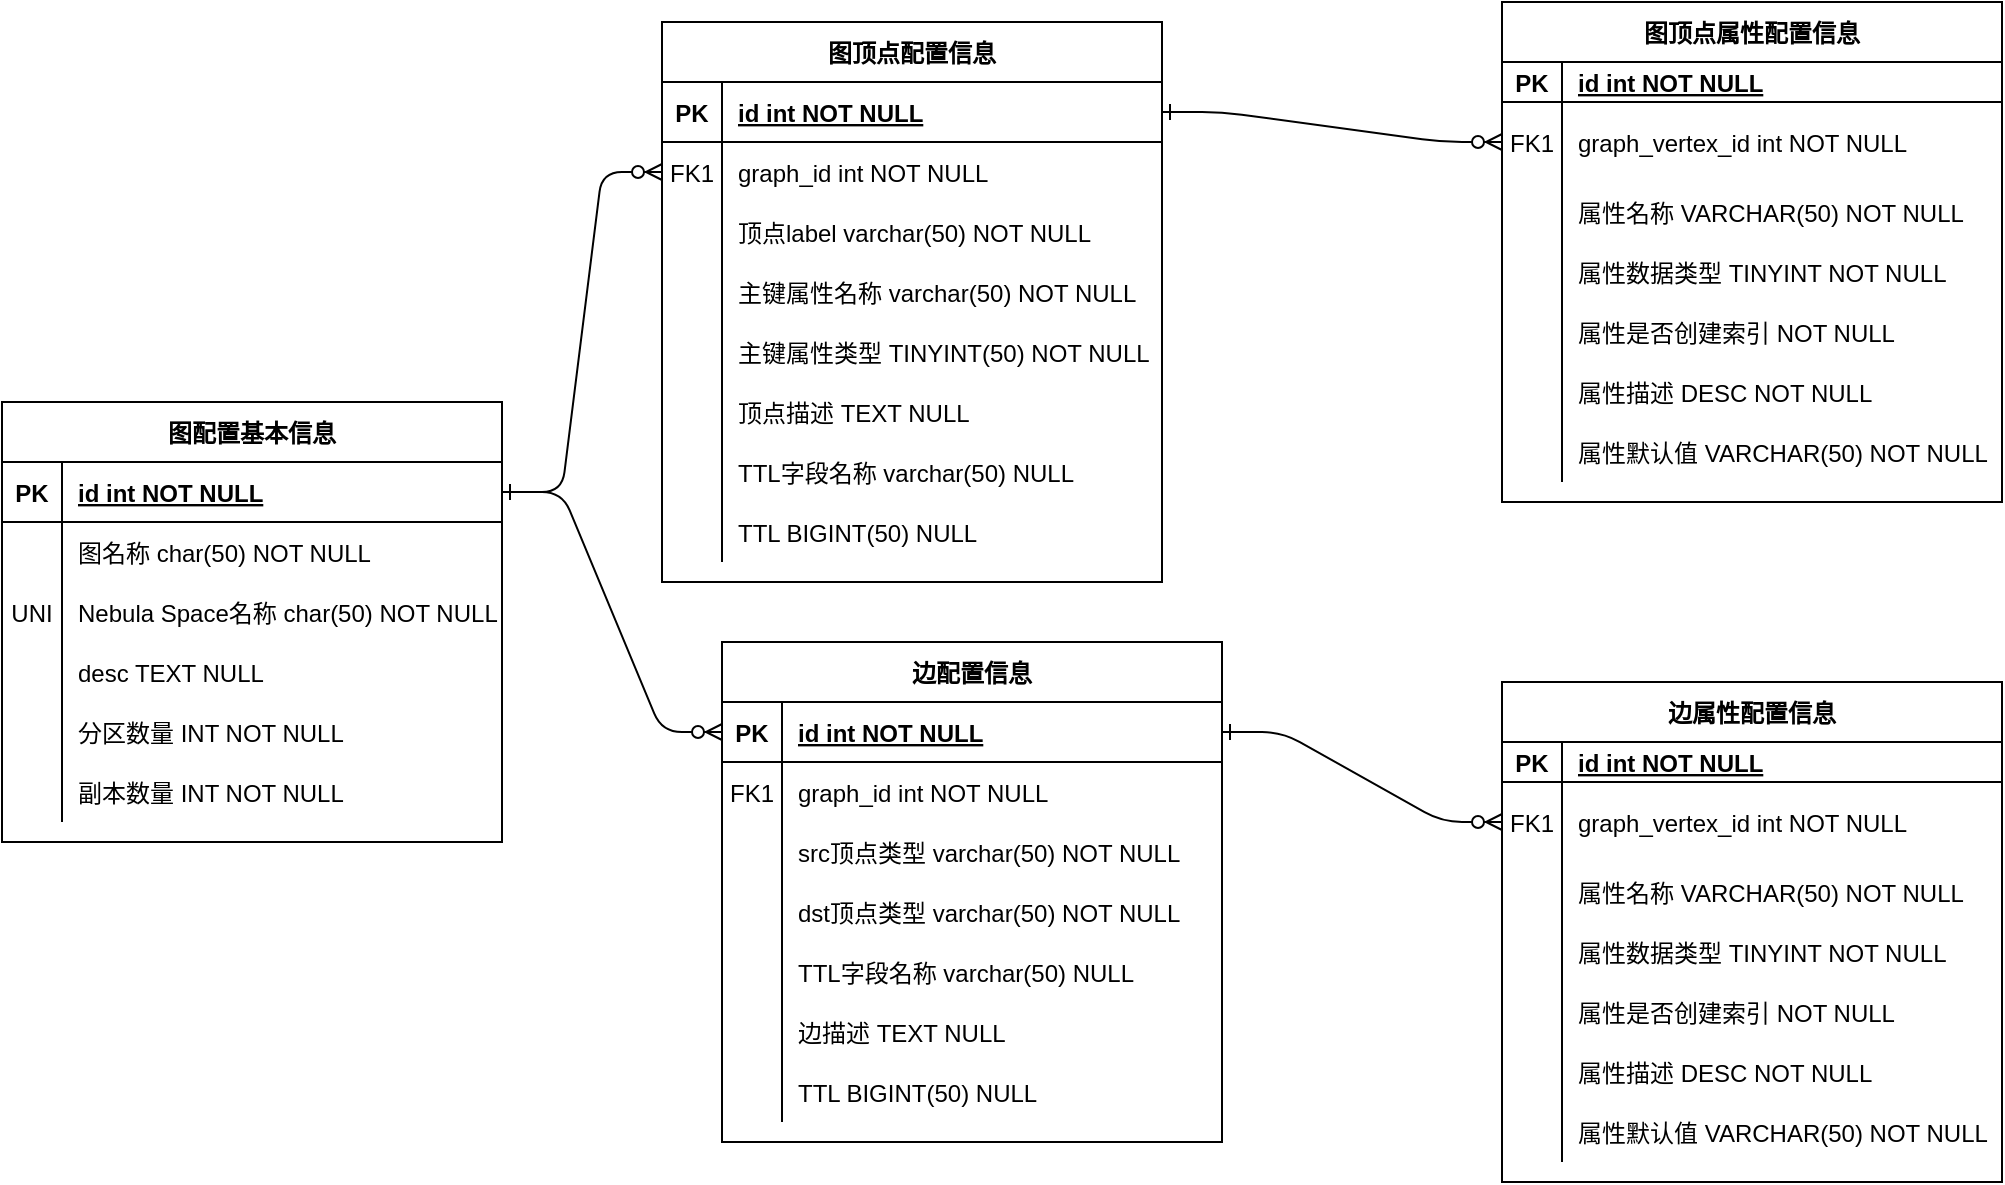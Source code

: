 <mxfile version="14.4.2" type="github">
  <diagram id="R2lEEEUBdFMjLlhIrx00" name="Page-1">
    <mxGraphModel dx="1038" dy="1648" grid="1" gridSize="10" guides="1" tooltips="1" connect="1" arrows="1" fold="1" page="1" pageScale="1" pageWidth="850" pageHeight="1100" math="0" shadow="0" extFonts="Permanent Marker^https://fonts.googleapis.com/css?family=Permanent+Marker">
      <root>
        <mxCell id="0" />
        <mxCell id="1" parent="0" />
        <mxCell id="C-vyLk0tnHw3VtMMgP7b-1" value="" style="edgeStyle=entityRelationEdgeStyle;endArrow=ERzeroToMany;startArrow=ERone;endFill=1;startFill=0;" parent="1" source="C-vyLk0tnHw3VtMMgP7b-24" target="C-vyLk0tnHw3VtMMgP7b-6" edge="1">
          <mxGeometry width="100" height="100" relative="1" as="geometry">
            <mxPoint x="340" y="720" as="sourcePoint" />
            <mxPoint x="440" y="620" as="targetPoint" />
          </mxGeometry>
        </mxCell>
        <mxCell id="C-vyLk0tnHw3VtMMgP7b-12" value="" style="edgeStyle=entityRelationEdgeStyle;endArrow=ERzeroToMany;startArrow=ERone;endFill=1;startFill=0;" parent="1" source="C-vyLk0tnHw3VtMMgP7b-3" target="C-vyLk0tnHw3VtMMgP7b-17" edge="1">
          <mxGeometry width="100" height="100" relative="1" as="geometry">
            <mxPoint x="400" y="180" as="sourcePoint" />
            <mxPoint x="460" y="205" as="targetPoint" />
          </mxGeometry>
        </mxCell>
        <mxCell id="C-vyLk0tnHw3VtMMgP7b-2" value="图顶点配置信息" style="shape=table;startSize=30;container=1;collapsible=1;childLayout=tableLayout;fixedRows=1;rowLines=0;fontStyle=1;align=center;resizeLast=1;" parent="1" vertex="1">
          <mxGeometry x="450" y="-70" width="250" height="280" as="geometry" />
        </mxCell>
        <mxCell id="C-vyLk0tnHw3VtMMgP7b-3" value="" style="shape=partialRectangle;collapsible=0;dropTarget=0;pointerEvents=0;fillColor=none;points=[[0,0.5],[1,0.5]];portConstraint=eastwest;top=0;left=0;right=0;bottom=1;" parent="C-vyLk0tnHw3VtMMgP7b-2" vertex="1">
          <mxGeometry y="30" width="250" height="30" as="geometry" />
        </mxCell>
        <mxCell id="C-vyLk0tnHw3VtMMgP7b-4" value="PK" style="shape=partialRectangle;overflow=hidden;connectable=0;fillColor=none;top=0;left=0;bottom=0;right=0;fontStyle=1;" parent="C-vyLk0tnHw3VtMMgP7b-3" vertex="1">
          <mxGeometry width="30" height="30" as="geometry" />
        </mxCell>
        <mxCell id="C-vyLk0tnHw3VtMMgP7b-5" value="id int NOT NULL " style="shape=partialRectangle;overflow=hidden;connectable=0;fillColor=none;top=0;left=0;bottom=0;right=0;align=left;spacingLeft=6;fontStyle=5;" parent="C-vyLk0tnHw3VtMMgP7b-3" vertex="1">
          <mxGeometry x="30" width="220" height="30" as="geometry" />
        </mxCell>
        <mxCell id="C-vyLk0tnHw3VtMMgP7b-6" value="" style="shape=partialRectangle;collapsible=0;dropTarget=0;pointerEvents=0;fillColor=none;points=[[0,0.5],[1,0.5]];portConstraint=eastwest;top=0;left=0;right=0;bottom=0;" parent="C-vyLk0tnHw3VtMMgP7b-2" vertex="1">
          <mxGeometry y="60" width="250" height="30" as="geometry" />
        </mxCell>
        <mxCell id="C-vyLk0tnHw3VtMMgP7b-7" value="FK1" style="shape=partialRectangle;overflow=hidden;connectable=0;fillColor=none;top=0;left=0;bottom=0;right=0;" parent="C-vyLk0tnHw3VtMMgP7b-6" vertex="1">
          <mxGeometry width="30" height="30" as="geometry" />
        </mxCell>
        <mxCell id="C-vyLk0tnHw3VtMMgP7b-8" value="graph_id int NOT NULL" style="shape=partialRectangle;overflow=hidden;connectable=0;fillColor=none;top=0;left=0;bottom=0;right=0;align=left;spacingLeft=6;" parent="C-vyLk0tnHw3VtMMgP7b-6" vertex="1">
          <mxGeometry x="30" width="220" height="30" as="geometry" />
        </mxCell>
        <mxCell id="C-vyLk0tnHw3VtMMgP7b-9" value="" style="shape=partialRectangle;collapsible=0;dropTarget=0;pointerEvents=0;fillColor=none;points=[[0,0.5],[1,0.5]];portConstraint=eastwest;top=0;left=0;right=0;bottom=0;" parent="C-vyLk0tnHw3VtMMgP7b-2" vertex="1">
          <mxGeometry y="90" width="250" height="30" as="geometry" />
        </mxCell>
        <mxCell id="C-vyLk0tnHw3VtMMgP7b-10" value="" style="shape=partialRectangle;overflow=hidden;connectable=0;fillColor=none;top=0;left=0;bottom=0;right=0;" parent="C-vyLk0tnHw3VtMMgP7b-9" vertex="1">
          <mxGeometry width="30" height="30" as="geometry" />
        </mxCell>
        <mxCell id="C-vyLk0tnHw3VtMMgP7b-11" value="顶点label varchar(50) NOT NULL" style="shape=partialRectangle;overflow=hidden;connectable=0;fillColor=none;top=0;left=0;bottom=0;right=0;align=left;spacingLeft=6;" parent="C-vyLk0tnHw3VtMMgP7b-9" vertex="1">
          <mxGeometry x="30" width="220" height="30" as="geometry" />
        </mxCell>
        <mxCell id="PWnILTYfE7JOogak_uvu-17" value="" style="shape=partialRectangle;collapsible=0;dropTarget=0;pointerEvents=0;fillColor=none;points=[[0,0.5],[1,0.5]];portConstraint=eastwest;top=0;left=0;right=0;bottom=0;" vertex="1" parent="C-vyLk0tnHw3VtMMgP7b-2">
          <mxGeometry y="120" width="250" height="30" as="geometry" />
        </mxCell>
        <mxCell id="PWnILTYfE7JOogak_uvu-18" value="" style="shape=partialRectangle;overflow=hidden;connectable=0;fillColor=none;top=0;left=0;bottom=0;right=0;" vertex="1" parent="PWnILTYfE7JOogak_uvu-17">
          <mxGeometry width="30" height="30" as="geometry" />
        </mxCell>
        <mxCell id="PWnILTYfE7JOogak_uvu-19" value="主键属性名称 varchar(50) NOT NULL" style="shape=partialRectangle;overflow=hidden;connectable=0;fillColor=none;top=0;left=0;bottom=0;right=0;align=left;spacingLeft=6;" vertex="1" parent="PWnILTYfE7JOogak_uvu-17">
          <mxGeometry x="30" width="220" height="30" as="geometry" />
        </mxCell>
        <mxCell id="PWnILTYfE7JOogak_uvu-20" value="" style="shape=partialRectangle;collapsible=0;dropTarget=0;pointerEvents=0;fillColor=none;points=[[0,0.5],[1,0.5]];portConstraint=eastwest;top=0;left=0;right=0;bottom=0;" vertex="1" parent="C-vyLk0tnHw3VtMMgP7b-2">
          <mxGeometry y="150" width="250" height="30" as="geometry" />
        </mxCell>
        <mxCell id="PWnILTYfE7JOogak_uvu-21" value="" style="shape=partialRectangle;overflow=hidden;connectable=0;fillColor=none;top=0;left=0;bottom=0;right=0;" vertex="1" parent="PWnILTYfE7JOogak_uvu-20">
          <mxGeometry width="30" height="30" as="geometry" />
        </mxCell>
        <mxCell id="PWnILTYfE7JOogak_uvu-22" value="主键属性类型 TINYINT(50) NOT NULL" style="shape=partialRectangle;overflow=hidden;connectable=0;fillColor=none;top=0;left=0;bottom=0;right=0;align=left;spacingLeft=6;" vertex="1" parent="PWnILTYfE7JOogak_uvu-20">
          <mxGeometry x="30" width="220" height="30" as="geometry" />
        </mxCell>
        <mxCell id="PWnILTYfE7JOogak_uvu-23" value="" style="shape=partialRectangle;collapsible=0;dropTarget=0;pointerEvents=0;fillColor=none;points=[[0,0.5],[1,0.5]];portConstraint=eastwest;top=0;left=0;right=0;bottom=0;" vertex="1" parent="C-vyLk0tnHw3VtMMgP7b-2">
          <mxGeometry y="180" width="250" height="30" as="geometry" />
        </mxCell>
        <mxCell id="PWnILTYfE7JOogak_uvu-24" value="" style="shape=partialRectangle;overflow=hidden;connectable=0;fillColor=none;top=0;left=0;bottom=0;right=0;" vertex="1" parent="PWnILTYfE7JOogak_uvu-23">
          <mxGeometry width="30" height="30" as="geometry" />
        </mxCell>
        <mxCell id="PWnILTYfE7JOogak_uvu-25" value="顶点描述 TEXT NULL" style="shape=partialRectangle;overflow=hidden;connectable=0;fillColor=none;top=0;left=0;bottom=0;right=0;align=left;spacingLeft=6;" vertex="1" parent="PWnILTYfE7JOogak_uvu-23">
          <mxGeometry x="30" width="220" height="30" as="geometry" />
        </mxCell>
        <mxCell id="PWnILTYfE7JOogak_uvu-88" value="" style="shape=partialRectangle;collapsible=0;dropTarget=0;pointerEvents=0;fillColor=none;points=[[0,0.5],[1,0.5]];portConstraint=eastwest;top=0;left=0;right=0;bottom=0;" vertex="1" parent="C-vyLk0tnHw3VtMMgP7b-2">
          <mxGeometry y="210" width="250" height="30" as="geometry" />
        </mxCell>
        <mxCell id="PWnILTYfE7JOogak_uvu-89" value="" style="shape=partialRectangle;overflow=hidden;connectable=0;fillColor=none;top=0;left=0;bottom=0;right=0;" vertex="1" parent="PWnILTYfE7JOogak_uvu-88">
          <mxGeometry width="30" height="30" as="geometry" />
        </mxCell>
        <mxCell id="PWnILTYfE7JOogak_uvu-90" value="TTL字段名称 varchar(50) NULL" style="shape=partialRectangle;overflow=hidden;connectable=0;fillColor=none;top=0;left=0;bottom=0;right=0;align=left;spacingLeft=6;" vertex="1" parent="PWnILTYfE7JOogak_uvu-88">
          <mxGeometry x="30" width="220" height="30" as="geometry" />
        </mxCell>
        <mxCell id="PWnILTYfE7JOogak_uvu-91" value="" style="shape=partialRectangle;collapsible=0;dropTarget=0;pointerEvents=0;fillColor=none;points=[[0,0.5],[1,0.5]];portConstraint=eastwest;top=0;left=0;right=0;bottom=0;" vertex="1" parent="C-vyLk0tnHw3VtMMgP7b-2">
          <mxGeometry y="240" width="250" height="30" as="geometry" />
        </mxCell>
        <mxCell id="PWnILTYfE7JOogak_uvu-92" value="" style="shape=partialRectangle;overflow=hidden;connectable=0;fillColor=none;top=0;left=0;bottom=0;right=0;" vertex="1" parent="PWnILTYfE7JOogak_uvu-91">
          <mxGeometry width="30" height="30" as="geometry" />
        </mxCell>
        <mxCell id="PWnILTYfE7JOogak_uvu-93" value="TTL BIGINT(50) NULL" style="shape=partialRectangle;overflow=hidden;connectable=0;fillColor=none;top=0;left=0;bottom=0;right=0;align=left;spacingLeft=6;" vertex="1" parent="PWnILTYfE7JOogak_uvu-91">
          <mxGeometry x="30" width="220" height="30" as="geometry" />
        </mxCell>
        <mxCell id="C-vyLk0tnHw3VtMMgP7b-13" value="图顶点属性配置信息" style="shape=table;startSize=30;container=1;collapsible=1;childLayout=tableLayout;fixedRows=1;rowLines=0;fontStyle=1;align=center;resizeLast=1;" parent="1" vertex="1">
          <mxGeometry x="870" y="-80" width="250" height="250" as="geometry" />
        </mxCell>
        <mxCell id="C-vyLk0tnHw3VtMMgP7b-14" value="" style="shape=partialRectangle;collapsible=0;dropTarget=0;pointerEvents=0;fillColor=none;points=[[0,0.5],[1,0.5]];portConstraint=eastwest;top=0;left=0;right=0;bottom=1;" parent="C-vyLk0tnHw3VtMMgP7b-13" vertex="1">
          <mxGeometry y="30" width="250" height="20" as="geometry" />
        </mxCell>
        <mxCell id="C-vyLk0tnHw3VtMMgP7b-15" value="PK" style="shape=partialRectangle;overflow=hidden;connectable=0;fillColor=none;top=0;left=0;bottom=0;right=0;fontStyle=1;" parent="C-vyLk0tnHw3VtMMgP7b-14" vertex="1">
          <mxGeometry width="30" height="20" as="geometry" />
        </mxCell>
        <mxCell id="C-vyLk0tnHw3VtMMgP7b-16" value="id int NOT NULL " style="shape=partialRectangle;overflow=hidden;connectable=0;fillColor=none;top=0;left=0;bottom=0;right=0;align=left;spacingLeft=6;fontStyle=5;" parent="C-vyLk0tnHw3VtMMgP7b-14" vertex="1">
          <mxGeometry x="30" width="220" height="20" as="geometry" />
        </mxCell>
        <mxCell id="C-vyLk0tnHw3VtMMgP7b-17" value="" style="shape=partialRectangle;collapsible=0;dropTarget=0;pointerEvents=0;fillColor=none;points=[[0,0.5],[1,0.5]];portConstraint=eastwest;top=0;left=0;right=0;bottom=0;" parent="C-vyLk0tnHw3VtMMgP7b-13" vertex="1">
          <mxGeometry y="50" width="250" height="40" as="geometry" />
        </mxCell>
        <mxCell id="C-vyLk0tnHw3VtMMgP7b-18" value="FK1" style="shape=partialRectangle;overflow=hidden;connectable=0;fillColor=none;top=0;left=0;bottom=0;right=0;" parent="C-vyLk0tnHw3VtMMgP7b-17" vertex="1">
          <mxGeometry width="30" height="40" as="geometry" />
        </mxCell>
        <mxCell id="C-vyLk0tnHw3VtMMgP7b-19" value="graph_vertex_id int NOT NULL" style="shape=partialRectangle;overflow=hidden;connectable=0;fillColor=none;top=0;left=0;bottom=0;right=0;align=left;spacingLeft=6;" parent="C-vyLk0tnHw3VtMMgP7b-17" vertex="1">
          <mxGeometry x="30" width="220" height="40" as="geometry" />
        </mxCell>
        <mxCell id="C-vyLk0tnHw3VtMMgP7b-20" value="" style="shape=partialRectangle;collapsible=0;dropTarget=0;pointerEvents=0;fillColor=none;points=[[0,0.5],[1,0.5]];portConstraint=eastwest;top=0;left=0;right=0;bottom=0;" parent="C-vyLk0tnHw3VtMMgP7b-13" vertex="1">
          <mxGeometry y="90" width="250" height="30" as="geometry" />
        </mxCell>
        <mxCell id="C-vyLk0tnHw3VtMMgP7b-21" value="" style="shape=partialRectangle;overflow=hidden;connectable=0;fillColor=none;top=0;left=0;bottom=0;right=0;" parent="C-vyLk0tnHw3VtMMgP7b-20" vertex="1">
          <mxGeometry width="30" height="30" as="geometry" />
        </mxCell>
        <mxCell id="C-vyLk0tnHw3VtMMgP7b-22" value="属性名称 VARCHAR(50) NOT NULL" style="shape=partialRectangle;overflow=hidden;connectable=0;fillColor=none;top=0;left=0;bottom=0;right=0;align=left;spacingLeft=6;" parent="C-vyLk0tnHw3VtMMgP7b-20" vertex="1">
          <mxGeometry x="30" width="220" height="30" as="geometry" />
        </mxCell>
        <mxCell id="PWnILTYfE7JOogak_uvu-26" value="" style="shape=partialRectangle;collapsible=0;dropTarget=0;pointerEvents=0;fillColor=none;points=[[0,0.5],[1,0.5]];portConstraint=eastwest;top=0;left=0;right=0;bottom=0;" vertex="1" parent="C-vyLk0tnHw3VtMMgP7b-13">
          <mxGeometry y="120" width="250" height="30" as="geometry" />
        </mxCell>
        <mxCell id="PWnILTYfE7JOogak_uvu-27" value="" style="shape=partialRectangle;overflow=hidden;connectable=0;fillColor=none;top=0;left=0;bottom=0;right=0;" vertex="1" parent="PWnILTYfE7JOogak_uvu-26">
          <mxGeometry width="30" height="30" as="geometry" />
        </mxCell>
        <mxCell id="PWnILTYfE7JOogak_uvu-28" value="属性数据类型 TINYINT NOT NULL" style="shape=partialRectangle;overflow=hidden;connectable=0;fillColor=none;top=0;left=0;bottom=0;right=0;align=left;spacingLeft=6;" vertex="1" parent="PWnILTYfE7JOogak_uvu-26">
          <mxGeometry x="30" width="220" height="30" as="geometry" />
        </mxCell>
        <mxCell id="PWnILTYfE7JOogak_uvu-29" value="" style="shape=partialRectangle;collapsible=0;dropTarget=0;pointerEvents=0;fillColor=none;points=[[0,0.5],[1,0.5]];portConstraint=eastwest;top=0;left=0;right=0;bottom=0;" vertex="1" parent="C-vyLk0tnHw3VtMMgP7b-13">
          <mxGeometry y="150" width="250" height="30" as="geometry" />
        </mxCell>
        <mxCell id="PWnILTYfE7JOogak_uvu-30" value="" style="shape=partialRectangle;overflow=hidden;connectable=0;fillColor=none;top=0;left=0;bottom=0;right=0;" vertex="1" parent="PWnILTYfE7JOogak_uvu-29">
          <mxGeometry width="30" height="30" as="geometry" />
        </mxCell>
        <mxCell id="PWnILTYfE7JOogak_uvu-31" value="属性是否创建索引 NOT NULL" style="shape=partialRectangle;overflow=hidden;connectable=0;fillColor=none;top=0;left=0;bottom=0;right=0;align=left;spacingLeft=6;" vertex="1" parent="PWnILTYfE7JOogak_uvu-29">
          <mxGeometry x="30" width="220" height="30" as="geometry" />
        </mxCell>
        <mxCell id="PWnILTYfE7JOogak_uvu-32" value="" style="shape=partialRectangle;collapsible=0;dropTarget=0;pointerEvents=0;fillColor=none;points=[[0,0.5],[1,0.5]];portConstraint=eastwest;top=0;left=0;right=0;bottom=0;" vertex="1" parent="C-vyLk0tnHw3VtMMgP7b-13">
          <mxGeometry y="180" width="250" height="30" as="geometry" />
        </mxCell>
        <mxCell id="PWnILTYfE7JOogak_uvu-33" value="" style="shape=partialRectangle;overflow=hidden;connectable=0;fillColor=none;top=0;left=0;bottom=0;right=0;" vertex="1" parent="PWnILTYfE7JOogak_uvu-32">
          <mxGeometry width="30" height="30" as="geometry" />
        </mxCell>
        <mxCell id="PWnILTYfE7JOogak_uvu-34" value="属性描述 DESC NOT NULL" style="shape=partialRectangle;overflow=hidden;connectable=0;fillColor=none;top=0;left=0;bottom=0;right=0;align=left;spacingLeft=6;" vertex="1" parent="PWnILTYfE7JOogak_uvu-32">
          <mxGeometry x="30" width="220" height="30" as="geometry" />
        </mxCell>
        <mxCell id="PWnILTYfE7JOogak_uvu-94" value="" style="shape=partialRectangle;collapsible=0;dropTarget=0;pointerEvents=0;fillColor=none;points=[[0,0.5],[1,0.5]];portConstraint=eastwest;top=0;left=0;right=0;bottom=0;" vertex="1" parent="C-vyLk0tnHw3VtMMgP7b-13">
          <mxGeometry y="210" width="250" height="30" as="geometry" />
        </mxCell>
        <mxCell id="PWnILTYfE7JOogak_uvu-95" value="" style="shape=partialRectangle;overflow=hidden;connectable=0;fillColor=none;top=0;left=0;bottom=0;right=0;" vertex="1" parent="PWnILTYfE7JOogak_uvu-94">
          <mxGeometry width="30" height="30" as="geometry" />
        </mxCell>
        <mxCell id="PWnILTYfE7JOogak_uvu-96" value="属性默认值 VARCHAR(50) NOT NULL" style="shape=partialRectangle;overflow=hidden;connectable=0;fillColor=none;top=0;left=0;bottom=0;right=0;align=left;spacingLeft=6;" vertex="1" parent="PWnILTYfE7JOogak_uvu-94">
          <mxGeometry x="30" width="220" height="30" as="geometry" />
        </mxCell>
        <mxCell id="C-vyLk0tnHw3VtMMgP7b-23" value="图配置基本信息" style="shape=table;startSize=30;container=1;collapsible=1;childLayout=tableLayout;fixedRows=1;rowLines=0;fontStyle=1;align=center;resizeLast=1;" parent="1" vertex="1">
          <mxGeometry x="120" y="120" width="250" height="220" as="geometry" />
        </mxCell>
        <mxCell id="C-vyLk0tnHw3VtMMgP7b-24" value="" style="shape=partialRectangle;collapsible=0;dropTarget=0;pointerEvents=0;fillColor=none;points=[[0,0.5],[1,0.5]];portConstraint=eastwest;top=0;left=0;right=0;bottom=1;" parent="C-vyLk0tnHw3VtMMgP7b-23" vertex="1">
          <mxGeometry y="30" width="250" height="30" as="geometry" />
        </mxCell>
        <mxCell id="C-vyLk0tnHw3VtMMgP7b-25" value="PK" style="shape=partialRectangle;overflow=hidden;connectable=0;fillColor=none;top=0;left=0;bottom=0;right=0;fontStyle=1;" parent="C-vyLk0tnHw3VtMMgP7b-24" vertex="1">
          <mxGeometry width="30" height="30" as="geometry" />
        </mxCell>
        <mxCell id="C-vyLk0tnHw3VtMMgP7b-26" value="id int NOT NULL " style="shape=partialRectangle;overflow=hidden;connectable=0;fillColor=none;top=0;left=0;bottom=0;right=0;align=left;spacingLeft=6;fontStyle=5;" parent="C-vyLk0tnHw3VtMMgP7b-24" vertex="1">
          <mxGeometry x="30" width="220" height="30" as="geometry" />
        </mxCell>
        <mxCell id="C-vyLk0tnHw3VtMMgP7b-27" value="" style="shape=partialRectangle;collapsible=0;dropTarget=0;pointerEvents=0;fillColor=none;points=[[0,0.5],[1,0.5]];portConstraint=eastwest;top=0;left=0;right=0;bottom=0;" parent="C-vyLk0tnHw3VtMMgP7b-23" vertex="1">
          <mxGeometry y="60" width="250" height="30" as="geometry" />
        </mxCell>
        <mxCell id="C-vyLk0tnHw3VtMMgP7b-28" value="" style="shape=partialRectangle;overflow=hidden;connectable=0;fillColor=none;top=0;left=0;bottom=0;right=0;" parent="C-vyLk0tnHw3VtMMgP7b-27" vertex="1">
          <mxGeometry width="30" height="30" as="geometry" />
        </mxCell>
        <mxCell id="C-vyLk0tnHw3VtMMgP7b-29" value="图名称 char(50) NOT NULL" style="shape=partialRectangle;overflow=hidden;connectable=0;fillColor=none;top=0;left=0;bottom=0;right=0;align=left;spacingLeft=6;" parent="C-vyLk0tnHw3VtMMgP7b-27" vertex="1">
          <mxGeometry x="30" width="220" height="30" as="geometry" />
        </mxCell>
        <mxCell id="PWnILTYfE7JOogak_uvu-1" value="" style="shape=partialRectangle;collapsible=0;dropTarget=0;pointerEvents=0;fillColor=none;points=[[0,0.5],[1,0.5]];portConstraint=eastwest;top=0;left=0;right=0;bottom=0;" vertex="1" parent="C-vyLk0tnHw3VtMMgP7b-23">
          <mxGeometry y="90" width="250" height="30" as="geometry" />
        </mxCell>
        <mxCell id="PWnILTYfE7JOogak_uvu-2" value="UNI" style="shape=partialRectangle;overflow=hidden;connectable=0;fillColor=none;top=0;left=0;bottom=0;right=0;" vertex="1" parent="PWnILTYfE7JOogak_uvu-1">
          <mxGeometry width="30" height="30" as="geometry" />
        </mxCell>
        <mxCell id="PWnILTYfE7JOogak_uvu-3" value="Nebula Space名称 char(50) NOT NULL" style="shape=partialRectangle;overflow=hidden;connectable=0;fillColor=none;top=0;left=0;bottom=0;right=0;align=left;spacingLeft=6;" vertex="1" parent="PWnILTYfE7JOogak_uvu-1">
          <mxGeometry x="30" width="220" height="30" as="geometry" />
        </mxCell>
        <mxCell id="PWnILTYfE7JOogak_uvu-4" value="" style="shape=partialRectangle;collapsible=0;dropTarget=0;pointerEvents=0;fillColor=none;points=[[0,0.5],[1,0.5]];portConstraint=eastwest;top=0;left=0;right=0;bottom=0;" vertex="1" parent="C-vyLk0tnHw3VtMMgP7b-23">
          <mxGeometry y="120" width="250" height="30" as="geometry" />
        </mxCell>
        <mxCell id="PWnILTYfE7JOogak_uvu-5" value="" style="shape=partialRectangle;overflow=hidden;connectable=0;fillColor=none;top=0;left=0;bottom=0;right=0;" vertex="1" parent="PWnILTYfE7JOogak_uvu-4">
          <mxGeometry width="30" height="30" as="geometry" />
        </mxCell>
        <mxCell id="PWnILTYfE7JOogak_uvu-6" value="desc TEXT NULL" style="shape=partialRectangle;overflow=hidden;connectable=0;fillColor=none;top=0;left=0;bottom=0;right=0;align=left;spacingLeft=6;" vertex="1" parent="PWnILTYfE7JOogak_uvu-4">
          <mxGeometry x="30" width="220" height="30" as="geometry" />
        </mxCell>
        <mxCell id="PWnILTYfE7JOogak_uvu-76" value="" style="shape=partialRectangle;collapsible=0;dropTarget=0;pointerEvents=0;fillColor=none;points=[[0,0.5],[1,0.5]];portConstraint=eastwest;top=0;left=0;right=0;bottom=0;" vertex="1" parent="C-vyLk0tnHw3VtMMgP7b-23">
          <mxGeometry y="150" width="250" height="30" as="geometry" />
        </mxCell>
        <mxCell id="PWnILTYfE7JOogak_uvu-77" value="" style="shape=partialRectangle;overflow=hidden;connectable=0;fillColor=none;top=0;left=0;bottom=0;right=0;" vertex="1" parent="PWnILTYfE7JOogak_uvu-76">
          <mxGeometry width="30" height="30" as="geometry" />
        </mxCell>
        <mxCell id="PWnILTYfE7JOogak_uvu-78" value="分区数量 INT NOT NULL" style="shape=partialRectangle;overflow=hidden;connectable=0;fillColor=none;top=0;left=0;bottom=0;right=0;align=left;spacingLeft=6;" vertex="1" parent="PWnILTYfE7JOogak_uvu-76">
          <mxGeometry x="30" width="220" height="30" as="geometry" />
        </mxCell>
        <mxCell id="PWnILTYfE7JOogak_uvu-79" value="" style="shape=partialRectangle;collapsible=0;dropTarget=0;pointerEvents=0;fillColor=none;points=[[0,0.5],[1,0.5]];portConstraint=eastwest;top=0;left=0;right=0;bottom=0;" vertex="1" parent="C-vyLk0tnHw3VtMMgP7b-23">
          <mxGeometry y="180" width="250" height="30" as="geometry" />
        </mxCell>
        <mxCell id="PWnILTYfE7JOogak_uvu-80" value="" style="shape=partialRectangle;overflow=hidden;connectable=0;fillColor=none;top=0;left=0;bottom=0;right=0;" vertex="1" parent="PWnILTYfE7JOogak_uvu-79">
          <mxGeometry width="30" height="30" as="geometry" />
        </mxCell>
        <mxCell id="PWnILTYfE7JOogak_uvu-81" value="副本数量 INT NOT NULL" style="shape=partialRectangle;overflow=hidden;connectable=0;fillColor=none;top=0;left=0;bottom=0;right=0;align=left;spacingLeft=6;" vertex="1" parent="PWnILTYfE7JOogak_uvu-79">
          <mxGeometry x="30" width="220" height="30" as="geometry" />
        </mxCell>
        <mxCell id="PWnILTYfE7JOogak_uvu-35" value="" style="edgeStyle=entityRelationEdgeStyle;endArrow=ERzeroToMany;startArrow=ERone;endFill=1;startFill=0;" edge="1" parent="1" source="PWnILTYfE7JOogak_uvu-37" target="PWnILTYfE7JOogak_uvu-59">
          <mxGeometry width="100" height="100" relative="1" as="geometry">
            <mxPoint x="390" y="470" as="sourcePoint" />
            <mxPoint x="450" y="495" as="targetPoint" />
          </mxGeometry>
        </mxCell>
        <mxCell id="PWnILTYfE7JOogak_uvu-36" value="边配置信息" style="shape=table;startSize=30;container=1;collapsible=1;childLayout=tableLayout;fixedRows=1;rowLines=0;fontStyle=1;align=center;resizeLast=1;" vertex="1" parent="1">
          <mxGeometry x="480" y="240" width="250" height="250" as="geometry" />
        </mxCell>
        <mxCell id="PWnILTYfE7JOogak_uvu-37" value="" style="shape=partialRectangle;collapsible=0;dropTarget=0;pointerEvents=0;fillColor=none;points=[[0,0.5],[1,0.5]];portConstraint=eastwest;top=0;left=0;right=0;bottom=1;" vertex="1" parent="PWnILTYfE7JOogak_uvu-36">
          <mxGeometry y="30" width="250" height="30" as="geometry" />
        </mxCell>
        <mxCell id="PWnILTYfE7JOogak_uvu-38" value="PK" style="shape=partialRectangle;overflow=hidden;connectable=0;fillColor=none;top=0;left=0;bottom=0;right=0;fontStyle=1;" vertex="1" parent="PWnILTYfE7JOogak_uvu-37">
          <mxGeometry width="30" height="30" as="geometry" />
        </mxCell>
        <mxCell id="PWnILTYfE7JOogak_uvu-39" value="id int NOT NULL " style="shape=partialRectangle;overflow=hidden;connectable=0;fillColor=none;top=0;left=0;bottom=0;right=0;align=left;spacingLeft=6;fontStyle=5;" vertex="1" parent="PWnILTYfE7JOogak_uvu-37">
          <mxGeometry x="30" width="220" height="30" as="geometry" />
        </mxCell>
        <mxCell id="PWnILTYfE7JOogak_uvu-40" value="" style="shape=partialRectangle;collapsible=0;dropTarget=0;pointerEvents=0;fillColor=none;points=[[0,0.5],[1,0.5]];portConstraint=eastwest;top=0;left=0;right=0;bottom=0;" vertex="1" parent="PWnILTYfE7JOogak_uvu-36">
          <mxGeometry y="60" width="250" height="30" as="geometry" />
        </mxCell>
        <mxCell id="PWnILTYfE7JOogak_uvu-41" value="FK1" style="shape=partialRectangle;overflow=hidden;connectable=0;fillColor=none;top=0;left=0;bottom=0;right=0;" vertex="1" parent="PWnILTYfE7JOogak_uvu-40">
          <mxGeometry width="30" height="30" as="geometry" />
        </mxCell>
        <mxCell id="PWnILTYfE7JOogak_uvu-42" value="graph_id int NOT NULL" style="shape=partialRectangle;overflow=hidden;connectable=0;fillColor=none;top=0;left=0;bottom=0;right=0;align=left;spacingLeft=6;" vertex="1" parent="PWnILTYfE7JOogak_uvu-40">
          <mxGeometry x="30" width="220" height="30" as="geometry" />
        </mxCell>
        <mxCell id="PWnILTYfE7JOogak_uvu-43" value="" style="shape=partialRectangle;collapsible=0;dropTarget=0;pointerEvents=0;fillColor=none;points=[[0,0.5],[1,0.5]];portConstraint=eastwest;top=0;left=0;right=0;bottom=0;" vertex="1" parent="PWnILTYfE7JOogak_uvu-36">
          <mxGeometry y="90" width="250" height="30" as="geometry" />
        </mxCell>
        <mxCell id="PWnILTYfE7JOogak_uvu-44" value="" style="shape=partialRectangle;overflow=hidden;connectable=0;fillColor=none;top=0;left=0;bottom=0;right=0;" vertex="1" parent="PWnILTYfE7JOogak_uvu-43">
          <mxGeometry width="30" height="30" as="geometry" />
        </mxCell>
        <mxCell id="PWnILTYfE7JOogak_uvu-45" value="src顶点类型 varchar(50) NOT NULL" style="shape=partialRectangle;overflow=hidden;connectable=0;fillColor=none;top=0;left=0;bottom=0;right=0;align=left;spacingLeft=6;" vertex="1" parent="PWnILTYfE7JOogak_uvu-43">
          <mxGeometry x="30" width="220" height="30" as="geometry" />
        </mxCell>
        <mxCell id="PWnILTYfE7JOogak_uvu-46" value="" style="shape=partialRectangle;collapsible=0;dropTarget=0;pointerEvents=0;fillColor=none;points=[[0,0.5],[1,0.5]];portConstraint=eastwest;top=0;left=0;right=0;bottom=0;" vertex="1" parent="PWnILTYfE7JOogak_uvu-36">
          <mxGeometry y="120" width="250" height="30" as="geometry" />
        </mxCell>
        <mxCell id="PWnILTYfE7JOogak_uvu-47" value="" style="shape=partialRectangle;overflow=hidden;connectable=0;fillColor=none;top=0;left=0;bottom=0;right=0;" vertex="1" parent="PWnILTYfE7JOogak_uvu-46">
          <mxGeometry width="30" height="30" as="geometry" />
        </mxCell>
        <mxCell id="PWnILTYfE7JOogak_uvu-48" value="dst顶点类型 varchar(50) NOT NULL" style="shape=partialRectangle;overflow=hidden;connectable=0;fillColor=none;top=0;left=0;bottom=0;right=0;align=left;spacingLeft=6;" vertex="1" parent="PWnILTYfE7JOogak_uvu-46">
          <mxGeometry x="30" width="220" height="30" as="geometry" />
        </mxCell>
        <mxCell id="PWnILTYfE7JOogak_uvu-49" value="" style="shape=partialRectangle;collapsible=0;dropTarget=0;pointerEvents=0;fillColor=none;points=[[0,0.5],[1,0.5]];portConstraint=eastwest;top=0;left=0;right=0;bottom=0;" vertex="1" parent="PWnILTYfE7JOogak_uvu-36">
          <mxGeometry y="150" width="250" height="30" as="geometry" />
        </mxCell>
        <mxCell id="PWnILTYfE7JOogak_uvu-50" value="" style="shape=partialRectangle;overflow=hidden;connectable=0;fillColor=none;top=0;left=0;bottom=0;right=0;" vertex="1" parent="PWnILTYfE7JOogak_uvu-49">
          <mxGeometry width="30" height="30" as="geometry" />
        </mxCell>
        <mxCell id="PWnILTYfE7JOogak_uvu-51" value="TTL字段名称 varchar(50) NULL" style="shape=partialRectangle;overflow=hidden;connectable=0;fillColor=none;top=0;left=0;bottom=0;right=0;align=left;spacingLeft=6;" vertex="1" parent="PWnILTYfE7JOogak_uvu-49">
          <mxGeometry x="30" width="220" height="30" as="geometry" />
        </mxCell>
        <mxCell id="PWnILTYfE7JOogak_uvu-52" value="" style="shape=partialRectangle;collapsible=0;dropTarget=0;pointerEvents=0;fillColor=none;points=[[0,0.5],[1,0.5]];portConstraint=eastwest;top=0;left=0;right=0;bottom=0;" vertex="1" parent="PWnILTYfE7JOogak_uvu-36">
          <mxGeometry y="180" width="250" height="30" as="geometry" />
        </mxCell>
        <mxCell id="PWnILTYfE7JOogak_uvu-53" value="" style="shape=partialRectangle;overflow=hidden;connectable=0;fillColor=none;top=0;left=0;bottom=0;right=0;" vertex="1" parent="PWnILTYfE7JOogak_uvu-52">
          <mxGeometry width="30" height="30" as="geometry" />
        </mxCell>
        <mxCell id="PWnILTYfE7JOogak_uvu-54" value="边描述 TEXT NULL" style="shape=partialRectangle;overflow=hidden;connectable=0;fillColor=none;top=0;left=0;bottom=0;right=0;align=left;spacingLeft=6;" vertex="1" parent="PWnILTYfE7JOogak_uvu-52">
          <mxGeometry x="30" width="220" height="30" as="geometry" />
        </mxCell>
        <mxCell id="PWnILTYfE7JOogak_uvu-82" value="" style="shape=partialRectangle;collapsible=0;dropTarget=0;pointerEvents=0;fillColor=none;points=[[0,0.5],[1,0.5]];portConstraint=eastwest;top=0;left=0;right=0;bottom=0;" vertex="1" parent="PWnILTYfE7JOogak_uvu-36">
          <mxGeometry y="210" width="250" height="30" as="geometry" />
        </mxCell>
        <mxCell id="PWnILTYfE7JOogak_uvu-83" value="" style="shape=partialRectangle;overflow=hidden;connectable=0;fillColor=none;top=0;left=0;bottom=0;right=0;" vertex="1" parent="PWnILTYfE7JOogak_uvu-82">
          <mxGeometry width="30" height="30" as="geometry" />
        </mxCell>
        <mxCell id="PWnILTYfE7JOogak_uvu-84" value="TTL BIGINT(50) NULL" style="shape=partialRectangle;overflow=hidden;connectable=0;fillColor=none;top=0;left=0;bottom=0;right=0;align=left;spacingLeft=6;" vertex="1" parent="PWnILTYfE7JOogak_uvu-82">
          <mxGeometry x="30" width="220" height="30" as="geometry" />
        </mxCell>
        <mxCell id="PWnILTYfE7JOogak_uvu-55" value="边属性配置信息" style="shape=table;startSize=30;container=1;collapsible=1;childLayout=tableLayout;fixedRows=1;rowLines=0;fontStyle=1;align=center;resizeLast=1;" vertex="1" parent="1">
          <mxGeometry x="870" y="260" width="250" height="250" as="geometry" />
        </mxCell>
        <mxCell id="PWnILTYfE7JOogak_uvu-56" value="" style="shape=partialRectangle;collapsible=0;dropTarget=0;pointerEvents=0;fillColor=none;points=[[0,0.5],[1,0.5]];portConstraint=eastwest;top=0;left=0;right=0;bottom=1;" vertex="1" parent="PWnILTYfE7JOogak_uvu-55">
          <mxGeometry y="30" width="250" height="20" as="geometry" />
        </mxCell>
        <mxCell id="PWnILTYfE7JOogak_uvu-57" value="PK" style="shape=partialRectangle;overflow=hidden;connectable=0;fillColor=none;top=0;left=0;bottom=0;right=0;fontStyle=1;" vertex="1" parent="PWnILTYfE7JOogak_uvu-56">
          <mxGeometry width="30" height="20" as="geometry" />
        </mxCell>
        <mxCell id="PWnILTYfE7JOogak_uvu-58" value="id int NOT NULL " style="shape=partialRectangle;overflow=hidden;connectable=0;fillColor=none;top=0;left=0;bottom=0;right=0;align=left;spacingLeft=6;fontStyle=5;" vertex="1" parent="PWnILTYfE7JOogak_uvu-56">
          <mxGeometry x="30" width="220" height="20" as="geometry" />
        </mxCell>
        <mxCell id="PWnILTYfE7JOogak_uvu-59" value="" style="shape=partialRectangle;collapsible=0;dropTarget=0;pointerEvents=0;fillColor=none;points=[[0,0.5],[1,0.5]];portConstraint=eastwest;top=0;left=0;right=0;bottom=0;" vertex="1" parent="PWnILTYfE7JOogak_uvu-55">
          <mxGeometry y="50" width="250" height="40" as="geometry" />
        </mxCell>
        <mxCell id="PWnILTYfE7JOogak_uvu-60" value="FK1" style="shape=partialRectangle;overflow=hidden;connectable=0;fillColor=none;top=0;left=0;bottom=0;right=0;" vertex="1" parent="PWnILTYfE7JOogak_uvu-59">
          <mxGeometry width="30" height="40" as="geometry" />
        </mxCell>
        <mxCell id="PWnILTYfE7JOogak_uvu-61" value="graph_vertex_id int NOT NULL" style="shape=partialRectangle;overflow=hidden;connectable=0;fillColor=none;top=0;left=0;bottom=0;right=0;align=left;spacingLeft=6;" vertex="1" parent="PWnILTYfE7JOogak_uvu-59">
          <mxGeometry x="30" width="220" height="40" as="geometry" />
        </mxCell>
        <mxCell id="PWnILTYfE7JOogak_uvu-62" value="" style="shape=partialRectangle;collapsible=0;dropTarget=0;pointerEvents=0;fillColor=none;points=[[0,0.5],[1,0.5]];portConstraint=eastwest;top=0;left=0;right=0;bottom=0;" vertex="1" parent="PWnILTYfE7JOogak_uvu-55">
          <mxGeometry y="90" width="250" height="30" as="geometry" />
        </mxCell>
        <mxCell id="PWnILTYfE7JOogak_uvu-63" value="" style="shape=partialRectangle;overflow=hidden;connectable=0;fillColor=none;top=0;left=0;bottom=0;right=0;" vertex="1" parent="PWnILTYfE7JOogak_uvu-62">
          <mxGeometry width="30" height="30" as="geometry" />
        </mxCell>
        <mxCell id="PWnILTYfE7JOogak_uvu-64" value="属性名称 VARCHAR(50) NOT NULL" style="shape=partialRectangle;overflow=hidden;connectable=0;fillColor=none;top=0;left=0;bottom=0;right=0;align=left;spacingLeft=6;" vertex="1" parent="PWnILTYfE7JOogak_uvu-62">
          <mxGeometry x="30" width="220" height="30" as="geometry" />
        </mxCell>
        <mxCell id="PWnILTYfE7JOogak_uvu-65" value="" style="shape=partialRectangle;collapsible=0;dropTarget=0;pointerEvents=0;fillColor=none;points=[[0,0.5],[1,0.5]];portConstraint=eastwest;top=0;left=0;right=0;bottom=0;" vertex="1" parent="PWnILTYfE7JOogak_uvu-55">
          <mxGeometry y="120" width="250" height="30" as="geometry" />
        </mxCell>
        <mxCell id="PWnILTYfE7JOogak_uvu-66" value="" style="shape=partialRectangle;overflow=hidden;connectable=0;fillColor=none;top=0;left=0;bottom=0;right=0;" vertex="1" parent="PWnILTYfE7JOogak_uvu-65">
          <mxGeometry width="30" height="30" as="geometry" />
        </mxCell>
        <mxCell id="PWnILTYfE7JOogak_uvu-67" value="属性数据类型 TINYINT NOT NULL" style="shape=partialRectangle;overflow=hidden;connectable=0;fillColor=none;top=0;left=0;bottom=0;right=0;align=left;spacingLeft=6;" vertex="1" parent="PWnILTYfE7JOogak_uvu-65">
          <mxGeometry x="30" width="220" height="30" as="geometry" />
        </mxCell>
        <mxCell id="PWnILTYfE7JOogak_uvu-68" value="" style="shape=partialRectangle;collapsible=0;dropTarget=0;pointerEvents=0;fillColor=none;points=[[0,0.5],[1,0.5]];portConstraint=eastwest;top=0;left=0;right=0;bottom=0;" vertex="1" parent="PWnILTYfE7JOogak_uvu-55">
          <mxGeometry y="150" width="250" height="30" as="geometry" />
        </mxCell>
        <mxCell id="PWnILTYfE7JOogak_uvu-69" value="" style="shape=partialRectangle;overflow=hidden;connectable=0;fillColor=none;top=0;left=0;bottom=0;right=0;" vertex="1" parent="PWnILTYfE7JOogak_uvu-68">
          <mxGeometry width="30" height="30" as="geometry" />
        </mxCell>
        <mxCell id="PWnILTYfE7JOogak_uvu-70" value="属性是否创建索引 NOT NULL" style="shape=partialRectangle;overflow=hidden;connectable=0;fillColor=none;top=0;left=0;bottom=0;right=0;align=left;spacingLeft=6;" vertex="1" parent="PWnILTYfE7JOogak_uvu-68">
          <mxGeometry x="30" width="220" height="30" as="geometry" />
        </mxCell>
        <mxCell id="PWnILTYfE7JOogak_uvu-71" value="" style="shape=partialRectangle;collapsible=0;dropTarget=0;pointerEvents=0;fillColor=none;points=[[0,0.5],[1,0.5]];portConstraint=eastwest;top=0;left=0;right=0;bottom=0;" vertex="1" parent="PWnILTYfE7JOogak_uvu-55">
          <mxGeometry y="180" width="250" height="30" as="geometry" />
        </mxCell>
        <mxCell id="PWnILTYfE7JOogak_uvu-72" value="" style="shape=partialRectangle;overflow=hidden;connectable=0;fillColor=none;top=0;left=0;bottom=0;right=0;" vertex="1" parent="PWnILTYfE7JOogak_uvu-71">
          <mxGeometry width="30" height="30" as="geometry" />
        </mxCell>
        <mxCell id="PWnILTYfE7JOogak_uvu-73" value="属性描述 DESC NOT NULL" style="shape=partialRectangle;overflow=hidden;connectable=0;fillColor=none;top=0;left=0;bottom=0;right=0;align=left;spacingLeft=6;" vertex="1" parent="PWnILTYfE7JOogak_uvu-71">
          <mxGeometry x="30" width="220" height="30" as="geometry" />
        </mxCell>
        <mxCell id="PWnILTYfE7JOogak_uvu-85" value="" style="shape=partialRectangle;collapsible=0;dropTarget=0;pointerEvents=0;fillColor=none;points=[[0,0.5],[1,0.5]];portConstraint=eastwest;top=0;left=0;right=0;bottom=0;" vertex="1" parent="PWnILTYfE7JOogak_uvu-55">
          <mxGeometry y="210" width="250" height="30" as="geometry" />
        </mxCell>
        <mxCell id="PWnILTYfE7JOogak_uvu-86" value="" style="shape=partialRectangle;overflow=hidden;connectable=0;fillColor=none;top=0;left=0;bottom=0;right=0;" vertex="1" parent="PWnILTYfE7JOogak_uvu-85">
          <mxGeometry width="30" height="30" as="geometry" />
        </mxCell>
        <mxCell id="PWnILTYfE7JOogak_uvu-87" value="属性默认值 VARCHAR(50) NOT NULL" style="shape=partialRectangle;overflow=hidden;connectable=0;fillColor=none;top=0;left=0;bottom=0;right=0;align=left;spacingLeft=6;" vertex="1" parent="PWnILTYfE7JOogak_uvu-85">
          <mxGeometry x="30" width="220" height="30" as="geometry" />
        </mxCell>
        <mxCell id="PWnILTYfE7JOogak_uvu-75" value="" style="edgeStyle=entityRelationEdgeStyle;endArrow=ERzeroToMany;startArrow=ERone;endFill=1;startFill=0;exitX=1;exitY=0.5;exitDx=0;exitDy=0;entryX=0;entryY=0.5;entryDx=0;entryDy=0;" edge="1" parent="1" source="C-vyLk0tnHw3VtMMgP7b-24" target="PWnILTYfE7JOogak_uvu-37">
          <mxGeometry width="100" height="100" relative="1" as="geometry">
            <mxPoint x="380" y="175" as="sourcePoint" />
            <mxPoint x="460" y="205" as="targetPoint" />
          </mxGeometry>
        </mxCell>
      </root>
    </mxGraphModel>
  </diagram>
</mxfile>
